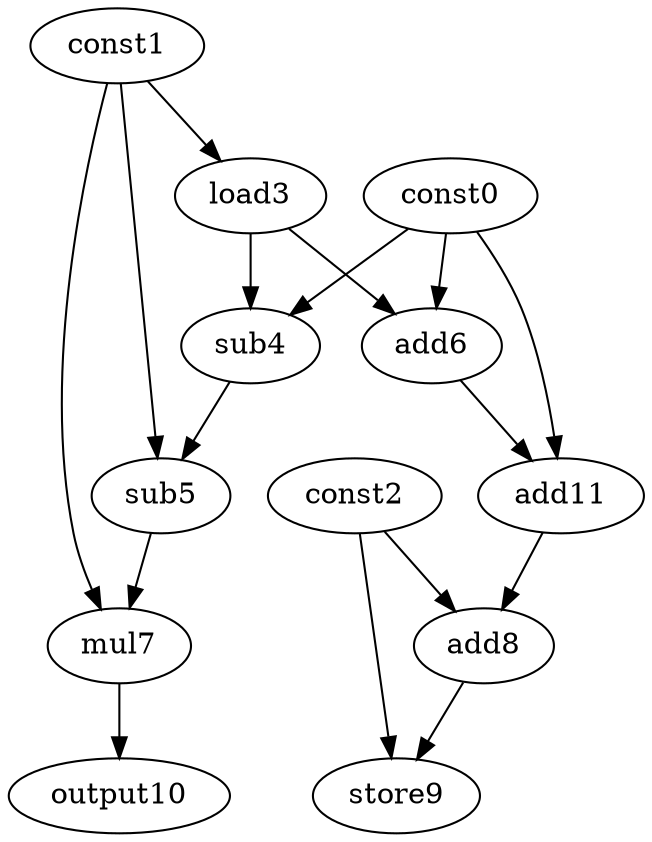 digraph G { 
const0[opcode=const]; 
const1[opcode=const]; 
const2[opcode=const]; 
load3[opcode=load]; 
sub4[opcode=sub]; 
sub5[opcode=sub]; 
add6[opcode=add]; 
mul7[opcode=mul]; 
add8[opcode=add]; 
store9[opcode=store]; 
output10[opcode=output]; 
add11[opcode=add]; 
const1->load3[operand=0];
const0->sub4[operand=0];
load3->sub4[operand=1];
const0->add6[operand=0];
load3->add6[operand=1];
const1->sub5[operand=0];
sub4->sub5[operand=1];
const0->add11[operand=0];
add6->add11[operand=1];
const1->mul7[operand=0];
sub5->mul7[operand=1];
const2->add8[operand=0];
add11->add8[operand=1];
add8->store9[operand=0];
const2->store9[operand=1];
mul7->output10[operand=0];
}
